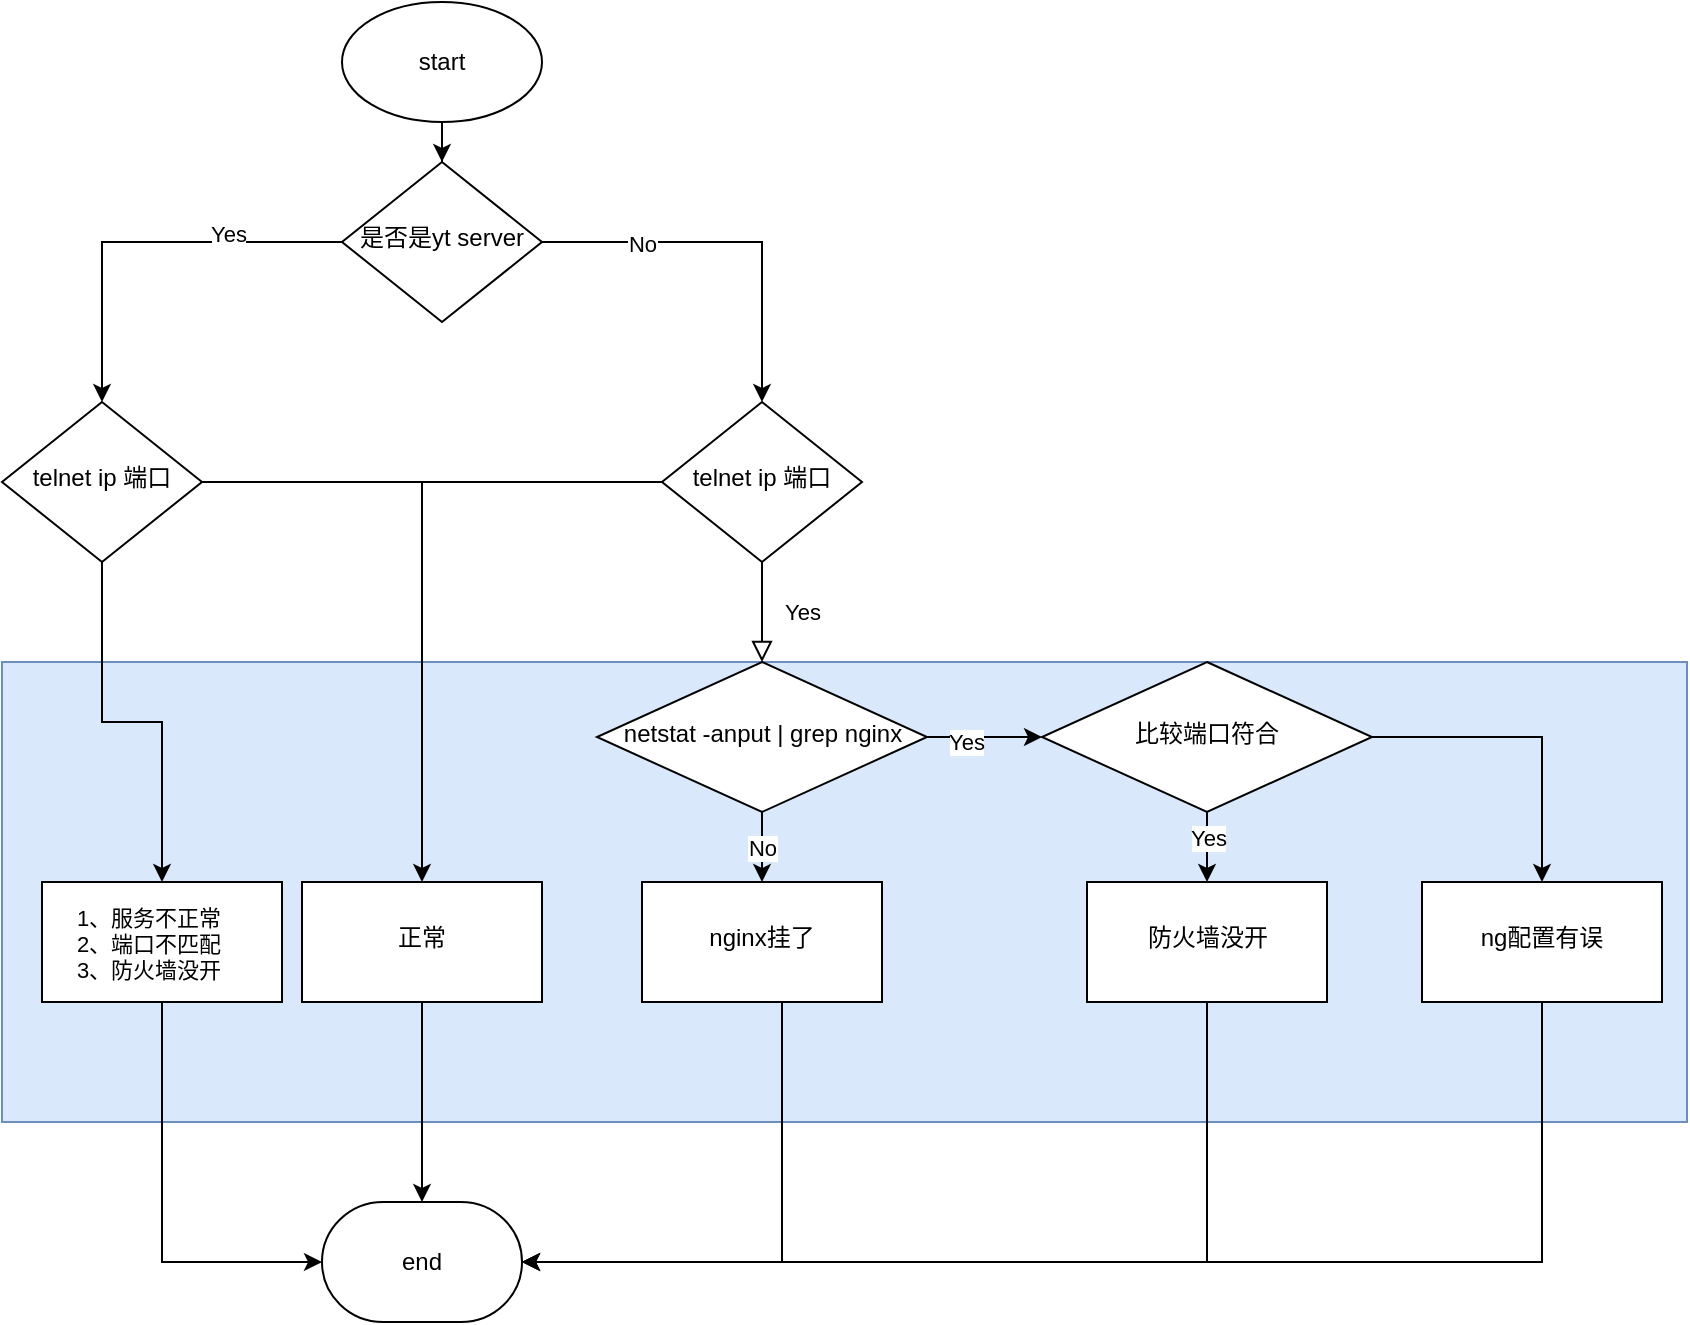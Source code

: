 <mxfile version="22.1.5" type="github">
  <diagram id="C5RBs43oDa-KdzZeNtuy" name="Page-1">
    <mxGraphModel dx="1853" dy="1745" grid="1" gridSize="10" guides="1" tooltips="1" connect="1" arrows="1" fold="1" page="1" pageScale="1" pageWidth="827" pageHeight="1169" math="0" shadow="0">
      <root>
        <mxCell id="WIyWlLk6GJQsqaUBKTNV-0" />
        <mxCell id="WIyWlLk6GJQsqaUBKTNV-1" parent="WIyWlLk6GJQsqaUBKTNV-0" />
        <mxCell id="WIyWlLk6GJQsqaUBKTNV-6" value="telnet ip 端口" style="rhombus;whiteSpace=wrap;html=1;shadow=0;fontFamily=Helvetica;fontSize=12;align=center;strokeWidth=1;spacing=6;spacingTop=-4;" parent="WIyWlLk6GJQsqaUBKTNV-1" vertex="1">
          <mxGeometry x="170" y="170" width="100" height="80" as="geometry" />
        </mxCell>
        <mxCell id="ibWMEhjD8wriJO99BDjX-30" style="edgeStyle=orthogonalEdgeStyle;rounded=0;orthogonalLoop=1;jettySize=auto;html=1;entryX=0.5;entryY=0;entryDx=0;entryDy=0;" edge="1" parent="WIyWlLk6GJQsqaUBKTNV-1" source="ibWMEhjD8wriJO99BDjX-28" target="WIyWlLk6GJQsqaUBKTNV-6">
          <mxGeometry relative="1" as="geometry">
            <Array as="points">
              <mxPoint x="220" y="90" />
            </Array>
          </mxGeometry>
        </mxCell>
        <mxCell id="ibWMEhjD8wriJO99BDjX-32" value="No" style="edgeLabel;html=1;align=center;verticalAlign=middle;resizable=0;points=[];" vertex="1" connectable="0" parent="ibWMEhjD8wriJO99BDjX-30">
          <mxGeometry x="-0.477" y="-1" relative="1" as="geometry">
            <mxPoint as="offset" />
          </mxGeometry>
        </mxCell>
        <mxCell id="ibWMEhjD8wriJO99BDjX-33" style="edgeStyle=orthogonalEdgeStyle;rounded=0;orthogonalLoop=1;jettySize=auto;html=1;entryX=0.5;entryY=0;entryDx=0;entryDy=0;" edge="1" parent="WIyWlLk6GJQsqaUBKTNV-1" source="ibWMEhjD8wriJO99BDjX-28" target="ibWMEhjD8wriJO99BDjX-31">
          <mxGeometry relative="1" as="geometry" />
        </mxCell>
        <mxCell id="ibWMEhjD8wriJO99BDjX-34" value="Yes" style="edgeLabel;html=1;align=center;verticalAlign=middle;resizable=0;points=[];" vertex="1" connectable="0" parent="ibWMEhjD8wriJO99BDjX-33">
          <mxGeometry x="-0.432" y="-4" relative="1" as="geometry">
            <mxPoint as="offset" />
          </mxGeometry>
        </mxCell>
        <mxCell id="ibWMEhjD8wriJO99BDjX-28" value="是否是yt server" style="rhombus;whiteSpace=wrap;html=1;shadow=0;fontFamily=Helvetica;fontSize=12;align=center;strokeWidth=1;spacing=6;spacingTop=-4;" vertex="1" parent="WIyWlLk6GJQsqaUBKTNV-1">
          <mxGeometry x="10" y="50" width="100" height="80" as="geometry" />
        </mxCell>
        <mxCell id="ibWMEhjD8wriJO99BDjX-120" style="edgeStyle=orthogonalEdgeStyle;rounded=0;orthogonalLoop=1;jettySize=auto;html=1;entryX=0.5;entryY=0;entryDx=0;entryDy=0;" edge="1" parent="WIyWlLk6GJQsqaUBKTNV-1" source="ibWMEhjD8wriJO99BDjX-31" target="ibWMEhjD8wriJO99BDjX-117">
          <mxGeometry relative="1" as="geometry" />
        </mxCell>
        <mxCell id="ibWMEhjD8wriJO99BDjX-31" value="telnet ip 端口" style="rhombus;whiteSpace=wrap;html=1;shadow=0;fontFamily=Helvetica;fontSize=12;align=center;strokeWidth=1;spacing=6;spacingTop=-4;" vertex="1" parent="WIyWlLk6GJQsqaUBKTNV-1">
          <mxGeometry x="-160" y="170" width="100" height="80" as="geometry" />
        </mxCell>
        <mxCell id="ibWMEhjD8wriJO99BDjX-45" style="edgeStyle=orthogonalEdgeStyle;rounded=0;orthogonalLoop=1;jettySize=auto;html=1;entryX=0.5;entryY=0;entryDx=0;entryDy=0;" edge="1" parent="WIyWlLk6GJQsqaUBKTNV-1" source="ibWMEhjD8wriJO99BDjX-44" target="ibWMEhjD8wriJO99BDjX-28">
          <mxGeometry relative="1" as="geometry" />
        </mxCell>
        <mxCell id="ibWMEhjD8wriJO99BDjX-44" value="start" style="strokeWidth=1;html=1;shape=mxgraph.flowchart.start_1;whiteSpace=wrap;" vertex="1" parent="WIyWlLk6GJQsqaUBKTNV-1">
          <mxGeometry x="10" y="-30" width="100" height="60" as="geometry" />
        </mxCell>
        <mxCell id="ibWMEhjD8wriJO99BDjX-46" value="" style="group;fillColor=#dae8fc;strokeColor=#6c8ebf;" vertex="1" connectable="0" parent="WIyWlLk6GJQsqaUBKTNV-1">
          <mxGeometry x="-160" y="300" width="842.5" height="230" as="geometry" />
        </mxCell>
        <mxCell id="WIyWlLk6GJQsqaUBKTNV-10" value="netstat -anput | grep nginx" style="rhombus;whiteSpace=wrap;html=1;shadow=0;fontFamily=Helvetica;fontSize=12;align=center;strokeWidth=1;spacing=6;spacingTop=-4;" parent="ibWMEhjD8wriJO99BDjX-46" vertex="1">
          <mxGeometry x="297.5" width="165" height="75" as="geometry" />
        </mxCell>
        <mxCell id="ibWMEhjD8wriJO99BDjX-93" value="nginx挂了" style="whiteSpace=wrap;html=1;shadow=0;strokeWidth=1;spacing=6;spacingTop=-4;" vertex="1" parent="ibWMEhjD8wriJO99BDjX-46">
          <mxGeometry x="320" y="110" width="120" height="60" as="geometry" />
        </mxCell>
        <mxCell id="ibWMEhjD8wriJO99BDjX-94" value="No" style="edgeStyle=orthogonalEdgeStyle;rounded=0;orthogonalLoop=1;jettySize=auto;html=1;" edge="1" parent="ibWMEhjD8wriJO99BDjX-46" source="WIyWlLk6GJQsqaUBKTNV-10" target="ibWMEhjD8wriJO99BDjX-93">
          <mxGeometry relative="1" as="geometry" />
        </mxCell>
        <mxCell id="ibWMEhjD8wriJO99BDjX-97" value="防火墙没开" style="whiteSpace=wrap;html=1;shadow=0;strokeWidth=1;spacing=6;spacingTop=-4;" vertex="1" parent="ibWMEhjD8wriJO99BDjX-46">
          <mxGeometry x="542.5" y="110" width="120" height="60" as="geometry" />
        </mxCell>
        <mxCell id="ibWMEhjD8wriJO99BDjX-102" value="ng配置有误" style="whiteSpace=wrap;html=1;shadow=0;strokeWidth=1;spacing=6;spacingTop=-4;" vertex="1" parent="ibWMEhjD8wriJO99BDjX-46">
          <mxGeometry x="710" y="110" width="120" height="60" as="geometry" />
        </mxCell>
        <mxCell id="ibWMEhjD8wriJO99BDjX-91" value="比较端口符合" style="rhombus;whiteSpace=wrap;html=1;shadow=0;fontFamily=Helvetica;fontSize=12;align=center;strokeWidth=1;spacing=6;spacingTop=-4;" vertex="1" parent="ibWMEhjD8wriJO99BDjX-46">
          <mxGeometry x="520" width="165" height="75" as="geometry" />
        </mxCell>
        <mxCell id="ibWMEhjD8wriJO99BDjX-92" value="" style="edgeStyle=orthogonalEdgeStyle;rounded=0;orthogonalLoop=1;jettySize=auto;html=1;" edge="1" parent="ibWMEhjD8wriJO99BDjX-46" source="WIyWlLk6GJQsqaUBKTNV-10" target="ibWMEhjD8wriJO99BDjX-91">
          <mxGeometry relative="1" as="geometry" />
        </mxCell>
        <mxCell id="ibWMEhjD8wriJO99BDjX-95" value="Yes" style="edgeLabel;html=1;align=center;verticalAlign=middle;resizable=0;points=[];" vertex="1" connectable="0" parent="ibWMEhjD8wriJO99BDjX-92">
          <mxGeometry x="-0.338" y="-1" relative="1" as="geometry">
            <mxPoint y="1" as="offset" />
          </mxGeometry>
        </mxCell>
        <mxCell id="ibWMEhjD8wriJO99BDjX-98" value="" style="edgeStyle=orthogonalEdgeStyle;rounded=0;orthogonalLoop=1;jettySize=auto;html=1;" edge="1" parent="ibWMEhjD8wriJO99BDjX-46" source="ibWMEhjD8wriJO99BDjX-91" target="ibWMEhjD8wriJO99BDjX-97">
          <mxGeometry relative="1" as="geometry" />
        </mxCell>
        <mxCell id="ibWMEhjD8wriJO99BDjX-100" value="Yes" style="edgeLabel;html=1;align=center;verticalAlign=middle;resizable=0;points=[];" vertex="1" connectable="0" parent="ibWMEhjD8wriJO99BDjX-98">
          <mxGeometry x="-0.422" relative="1" as="geometry">
            <mxPoint as="offset" />
          </mxGeometry>
        </mxCell>
        <mxCell id="ibWMEhjD8wriJO99BDjX-103" value="" style="edgeStyle=orthogonalEdgeStyle;rounded=0;orthogonalLoop=1;jettySize=auto;html=1;" edge="1" parent="ibWMEhjD8wriJO99BDjX-46" source="ibWMEhjD8wriJO99BDjX-91" target="ibWMEhjD8wriJO99BDjX-102">
          <mxGeometry relative="1" as="geometry" />
        </mxCell>
        <mxCell id="ibWMEhjD8wriJO99BDjX-117" value="正常" style="whiteSpace=wrap;html=1;shadow=0;strokeWidth=1;spacing=6;spacingTop=-4;" vertex="1" parent="ibWMEhjD8wriJO99BDjX-46">
          <mxGeometry x="150" y="110" width="120" height="60" as="geometry" />
        </mxCell>
        <mxCell id="ibWMEhjD8wriJO99BDjX-125" value="正常" style="whiteSpace=wrap;html=1;shadow=0;strokeWidth=1;spacing=6;spacingTop=-4;" vertex="1" parent="ibWMEhjD8wriJO99BDjX-46">
          <mxGeometry x="20" y="110" width="120" height="60" as="geometry" />
        </mxCell>
        <mxCell id="ibWMEhjD8wriJO99BDjX-124" value="1、服务不正常&lt;br&gt;2、端口不匹配&lt;br&gt;3、防火墙没开" style="edgeLabel;html=1;align=center;verticalAlign=middle;resizable=0;points=[];" vertex="1" connectable="0" parent="ibWMEhjD8wriJO99BDjX-46">
          <mxGeometry x="40" y="150" as="geometry">
            <mxPoint x="33" y="-9" as="offset" />
          </mxGeometry>
        </mxCell>
        <mxCell id="ibWMEhjD8wriJO99BDjX-0" value="end" style="strokeWidth=1;html=1;shape=mxgraph.flowchart.terminator;whiteSpace=wrap;" vertex="1" parent="WIyWlLk6GJQsqaUBKTNV-1">
          <mxGeometry y="570" width="100" height="60" as="geometry" />
        </mxCell>
        <mxCell id="WIyWlLk6GJQsqaUBKTNV-4" value="Yes" style="rounded=0;html=1;jettySize=auto;orthogonalLoop=1;fontSize=11;endArrow=block;endFill=0;endSize=8;strokeWidth=1;shadow=0;labelBackgroundColor=none;edgeStyle=orthogonalEdgeStyle;" parent="WIyWlLk6GJQsqaUBKTNV-1" source="WIyWlLk6GJQsqaUBKTNV-6" target="WIyWlLk6GJQsqaUBKTNV-10" edge="1">
          <mxGeometry y="20" relative="1" as="geometry">
            <mxPoint as="offset" />
          </mxGeometry>
        </mxCell>
        <mxCell id="ibWMEhjD8wriJO99BDjX-96" style="edgeStyle=orthogonalEdgeStyle;rounded=0;orthogonalLoop=1;jettySize=auto;html=1;entryX=1;entryY=0.5;entryDx=0;entryDy=0;entryPerimeter=0;" edge="1" parent="WIyWlLk6GJQsqaUBKTNV-1" source="ibWMEhjD8wriJO99BDjX-93" target="ibWMEhjD8wriJO99BDjX-0">
          <mxGeometry relative="1" as="geometry">
            <Array as="points">
              <mxPoint x="230" y="600" />
            </Array>
          </mxGeometry>
        </mxCell>
        <mxCell id="ibWMEhjD8wriJO99BDjX-99" style="edgeStyle=orthogonalEdgeStyle;rounded=0;orthogonalLoop=1;jettySize=auto;html=1;entryX=1;entryY=0.5;entryDx=0;entryDy=0;entryPerimeter=0;" edge="1" parent="WIyWlLk6GJQsqaUBKTNV-1" source="ibWMEhjD8wriJO99BDjX-97" target="ibWMEhjD8wriJO99BDjX-0">
          <mxGeometry relative="1" as="geometry">
            <Array as="points">
              <mxPoint x="443" y="600" />
            </Array>
          </mxGeometry>
        </mxCell>
        <mxCell id="ibWMEhjD8wriJO99BDjX-104" style="edgeStyle=orthogonalEdgeStyle;rounded=0;orthogonalLoop=1;jettySize=auto;html=1;entryX=1;entryY=0.5;entryDx=0;entryDy=0;entryPerimeter=0;" edge="1" parent="WIyWlLk6GJQsqaUBKTNV-1" source="ibWMEhjD8wriJO99BDjX-102" target="ibWMEhjD8wriJO99BDjX-0">
          <mxGeometry relative="1" as="geometry">
            <Array as="points">
              <mxPoint x="610" y="600" />
            </Array>
          </mxGeometry>
        </mxCell>
        <mxCell id="ibWMEhjD8wriJO99BDjX-118" style="edgeStyle=orthogonalEdgeStyle;rounded=0;orthogonalLoop=1;jettySize=auto;html=1;entryX=0.5;entryY=0;entryDx=0;entryDy=0;" edge="1" parent="WIyWlLk6GJQsqaUBKTNV-1" source="WIyWlLk6GJQsqaUBKTNV-6" target="ibWMEhjD8wriJO99BDjX-117">
          <mxGeometry relative="1" as="geometry" />
        </mxCell>
        <mxCell id="ibWMEhjD8wriJO99BDjX-121" style="edgeStyle=orthogonalEdgeStyle;rounded=0;orthogonalLoop=1;jettySize=auto;html=1;entryX=0.5;entryY=0;entryDx=0;entryDy=0;entryPerimeter=0;" edge="1" parent="WIyWlLk6GJQsqaUBKTNV-1" source="ibWMEhjD8wriJO99BDjX-117" target="ibWMEhjD8wriJO99BDjX-0">
          <mxGeometry relative="1" as="geometry" />
        </mxCell>
        <mxCell id="ibWMEhjD8wriJO99BDjX-126" style="edgeStyle=orthogonalEdgeStyle;rounded=0;orthogonalLoop=1;jettySize=auto;html=1;entryX=0.5;entryY=0;entryDx=0;entryDy=0;" edge="1" parent="WIyWlLk6GJQsqaUBKTNV-1" source="ibWMEhjD8wriJO99BDjX-31" target="ibWMEhjD8wriJO99BDjX-125">
          <mxGeometry relative="1" as="geometry" />
        </mxCell>
        <mxCell id="ibWMEhjD8wriJO99BDjX-127" style="edgeStyle=orthogonalEdgeStyle;rounded=0;orthogonalLoop=1;jettySize=auto;html=1;entryX=0;entryY=0.5;entryDx=0;entryDy=0;entryPerimeter=0;" edge="1" parent="WIyWlLk6GJQsqaUBKTNV-1" source="ibWMEhjD8wriJO99BDjX-125" target="ibWMEhjD8wriJO99BDjX-0">
          <mxGeometry relative="1" as="geometry">
            <Array as="points">
              <mxPoint x="-80" y="600" />
            </Array>
          </mxGeometry>
        </mxCell>
      </root>
    </mxGraphModel>
  </diagram>
</mxfile>
